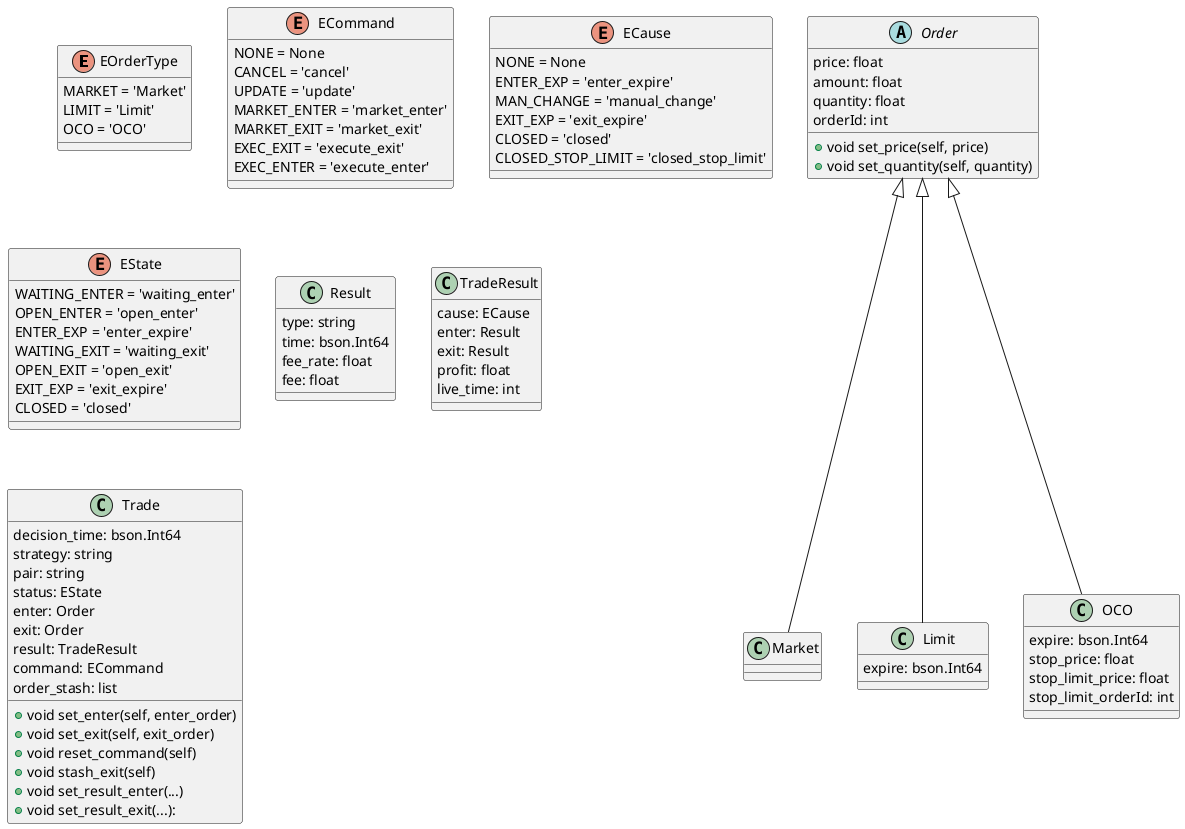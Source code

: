 
@startuml

enum EOrderType {
    MARKET = 'Market'
    LIMIT = 'Limit'
    OCO = 'OCO'
}

enum ECommand {
    NONE = None
    CANCEL = 'cancel'
    UPDATE = 'update'
    MARKET_ENTER = 'market_enter'
    MARKET_EXIT = 'market_exit' 
    EXEC_EXIT = 'execute_exit'
    EXEC_ENTER = 'execute_enter'
}

enum ECause {
    NONE = None
    ENTER_EXP = 'enter_expire'
    MAN_CHANGE = 'manual_change'
    EXIT_EXP = 'exit_expire'
    CLOSED = 'closed'
    CLOSED_STOP_LIMIT = 'closed_stop_limit'
}

enum EState {
   WAITING_ENTER = 'waiting_enter'
    OPEN_ENTER = 'open_enter'
    ENTER_EXP = 'enter_expire'
    WAITING_EXIT = 'waiting_exit'
    OPEN_EXIT = 'open_exit'
    EXIT_EXP = 'exit_expire'
    CLOSED = 'closed'
}

abstract class Order {
    price: float
    amount: float
    quantity: float
    orderId: int

    +void set_price(self, price)
    +void set_quantity(self, quantity)
}

class Market {
}

class Limit {
    expire: bson.Int64  
}

class OCO {
    expire: bson.Int64
    stop_price: float
    stop_limit_price: float
    stop_limit_orderId: int 
}

class Result {
    type: string
    time: bson.Int64
    fee_rate: float
    fee: float
}

class TradeResult{
    cause: ECause
    enter: Result
    exit: Result
    profit: float
    live_time: int
}


class Trade {
    decision_time: bson.Int64
    strategy: string
    pair: string
    status: EState
    enter: Order
    exit: Order
    result: TradeResult
    command: ECommand
    order_stash: list
    +void set_enter(self, enter_order)
    +void set_exit(self, exit_order)
    +void reset_command(self)
    +void stash_exit(self)
    +void set_result_enter(...)
    +void set_result_exit(...):
}

Order <|--- Market
Order <|--- Limit
Order <|--- OCO

@enduml


1. This object is created once when the "ENTER" decision is made with certain conditions.
  1.1 If no enter decision is made, then the [pair1] object will not be created at all
  1.2 If an [pair] object is created for the first time then the status is "created".

2. It is sent to the Broker to place the order. 
3. It is saved to the "Live Trade DB" to keep track.
  3.1 If the status is "created" and oder is placed successfully(verified from broker)
4. In each cycle, the status of the [pair1] is updated by sync'ing with the Broker.
5. When the status is updated as "Closed", it is moved from "LTDB" to "HTDB" (Historical Trade DB)

NOTE: A TO should contain multiple orderId. Considering the fact that multiple entry/exit level might be possible in future,
	it might be better to have a list in lto['enter'][TYPE_LIMIT] that contains multiple 'entry_module' with orderId's in it.

MAIN MODULE:

  _id:                                              Gathered from the Binance Trade id

  NOTE: tradeid is removed from here since multile tradeid will be required

  action:                                           In case of an updatein decision, the action item can be added to the
                                                    lto and the action is executed.

    - cancel                                        Cancel lto
    - updated                                       Cancel and update
      - NOTE: In case of STAT_ENTER_EXP no need to update. Instead of update just cancel the current one and create a new trade.
      - if status:STAT_EXIT_EXP, it may cancel the old order(limit or oco) and create a new one with the current values
    - market_enter                                  Cancel the previous one and market enter
    - market_exit                                   Cancel the previous one and market exit
    - execute_exit                                  Place the exit order in the to

  status:
    Status of a trade object:
    - open_enter:                                   Trade is waiting to enter
    - partially_closed_enter:
    - enter_expire:           (Temporary State):    Trade enter time is expired, this will be converted to:
      - closed                                        Give up on the trade and execute cancel decision
      - open_enter                                    Give a change to to and postpone the expiration time
    - waiting_exit:           (Temporary State):    Enter is successful and the exit order is waiting to be placed
    - open_exit:                                    Trade is waiting to exit
    - partially_closed_exit:
    - exit_expire:            (Temporary State):    Trade exit time is expired
      - cancel                                        Market sell and exit
      - open_exit                                     Postpone the expiration time
      
    - closed:                                       Trade completed/canceled (Only way to go to [hist-trade])
  NOTE: Temporary states are only used to evaluate the status of the to by the algorithm it may decide, execute and update the status

Canceled
  If an Limit Order is partially filled than the rest is canceled. For the sake of simlicity(for now)
  In other words, both Canceled and Closed exist at the same time

ENTER MODULE:
  - Enter module tells how it is planned to enter
 - Default enter type is "limit"

EXIT MODULE:
  - Exit module tells how it is planned to exit
  - It contains either "oco" or "limit" or "market"
    - Priority: market > limit > oco:
    '''
    if market in keys:
      do market exit
    elif limit in keys:
      do limit exit
    elif oco in keys:
      do oco exit
    else
    '''

RESULT MODULE:
  - Result module tells you what actually happend
  
  - cause: main.status might be the same with cause such as STAT_CLOSED, STAT_ENTER_EXP, STAT_EXIT_EXP
    - closed: bought and sold successfully
    - enter_expire: buy limit order expired
    - exit_expire: not clear what to do
    - external: manual interventions

  - enter.type:
    - limit
    - market (TODO)

  - exit.type:
    - oco_limit                                         status:closed | cause:closed
    - oco_stoploss                                      status:closed | cause:closed
    - limit                                             status:closed | cause:closed
    - market                                            status:closed | cause:exit_expire

  amount: price * quantity

  Note: Enter and Exit modules are written once in the decision. They do no get updated.
  However, when buy or sell operations are done. Related information is gathered from the
  broker and written to the results. This approach enable us to compare the expectation
  and the reality,


Possible scenarios:
Enter Type            Exit Type
                                       /-----oco_limit
limit--------\         /-----oco------|
              |-------|-----limit      \-----oco_stoploss
market-------/         \-----market

NOTE: OCO has 2 orderId:
    - orderId: orderId of the orders with the type LIMIT_MAKER
    - stopLimit_orderId: orderId of the orders with the type STOP_LOSS_LIMIT